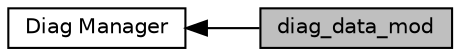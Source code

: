 digraph "diag_data_mod"
{
  edge [fontname="Helvetica",fontsize="10",labelfontname="Helvetica",labelfontsize="10"];
  node [fontname="Helvetica",fontsize="10",shape=box];
  rankdir=LR;
  Node2 [label="Diag Manager",height=0.2,width=0.4,color="black", fillcolor="white", style="filled",URL="$group__diag__manager.html",tooltip="Modules and associated files in the diag_manager directory."];
  Node1 [label="diag_data_mod",height=0.2,width=0.4,color="black", fillcolor="grey75", style="filled", fontcolor="black",tooltip="Type descriptions and global variables for the diag_manager modules."];
  Node2->Node1 [shape=plaintext, dir="back", style="solid"];
}
